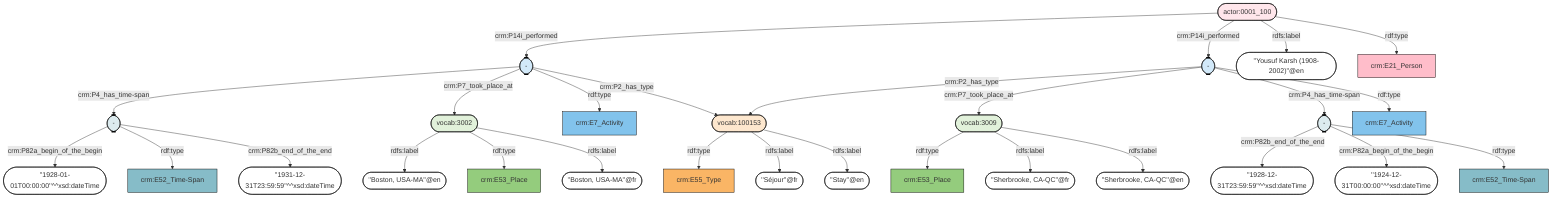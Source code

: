 flowchart TD
classDef Literal fill:#ffffff,stroke:#000000;
classDef Literal_URI fill:,stroke:;
classDef E1_CRM_Entity fill:#ffffff,stroke:#000000;
classDef E1_CRM_Entity_URI fill:#ffffff,stroke:#000000;
classDef E2_Temporal_Entity fill:#82c3ec,stroke:#000000;
classDef E2_Temporal_Entity_URI fill:#d2e9f9,stroke:#000000;
classDef E55_Type fill:#fab565,stroke:#000000;
classDef E55_Type_URI fill:#fde7ce,stroke:#000000;
classDef E52_Time-Span fill:#86bcc8,stroke:#000000;
classDef E52_Time-Span_URI fill:#dcebef,stroke:#000000;
classDef E41_Appellation fill:#fef3ba,stroke:#000000;
classDef E41_Appellation_URI fill:#fffae6,stroke:#000000;
classDef E53_Place fill:#94cc7d,stroke:#000000;
classDef E53_Place_URI fill:#e1f1da,stroke:#000000;
classDef E77_Persistent_Item fill:#ffffff,stroke:#000000;
classDef E77_Persistent_Item_URI fill:#ffffff,stroke:#000000;
classDef E28_Conceptual_Object fill:#fddc34,stroke:#000000;
classDef E28_Conceptual_Object_URI fill:#fef6cd,stroke:#000000;
classDef E18_Physical_Thing fill:#e1ba9c,stroke:#000000;
classDef E18_Physical_Thing_URI fill:#f3e5d8,stroke:#000000;
classDef E39_Actor fill:#ffbdca,stroke:#000000;
classDef E39_Actor_URI fill:#ffe6eb,stroke:#000000;
classDef PC0_Typed_CRM_Property fill:#cc80ff,stroke:#000000;
classDef PC0_Typed_CRM_Property_URI fill:#ebccff,stroke:#000000;
classDef Multi fill:#cccccc,stroke:#000000;
classDef Multi_URI fill:#cccccc,stroke:#000000;
0(["vocab:3009"]) -->|rdfs:label| 1(["''Sherbrooke, CA-QC''@en"]):::Literal
2(["-"]) -->|crm:P4_has_time-span| 3(["-"])
3(["-"]):::E52_Time-Span_URI -->|rdf:type| 4["crm:E52_Time-Span"]:::E52_Time-Span
0(["vocab:3009"]) -->|rdfs:label| 5(["''Sherbrooke, CA-QC''@fr"]):::Literal
6(["-"]):::E2_Temporal_Entity_URI -->|rdf:type| 7["crm:E7_Activity"]:::E2_Temporal_Entity
8(["-"]) -->|crm:P82b_end_of_the_end| 9(["''1931-12-31T23:59:59''^^xsd:dateTime"]):::Literal
6(["-"]) -->|crm:P7_took_place_at| 10(["vocab:3002"])
6(["-"]) -->|crm:P2_has_type| 11(["vocab:100153"])
10(["vocab:3002"]) -->|rdfs:label| 12(["''Boston, USA-MA''@fr"]):::Literal
13(["actor:0001_100"]) -->|rdfs:label| 14(["''Yousuf Karsh (1908-2002)''@en"]):::Literal
2(["-"]) -->|crm:P7_took_place_at| 0(["vocab:3009"])
13(["actor:0001_100"]):::E39_Actor_URI -->|rdf:type| 15["crm:E21_Person"]:::E39_Actor
10(["vocab:3002"]):::E53_Place_URI -->|rdf:type| 16["crm:E53_Place"]:::E53_Place
2(["-"]):::E2_Temporal_Entity_URI -->|rdf:type| 17["crm:E7_Activity"]:::E2_Temporal_Entity
8(["-"]):::E52_Time-Span_URI -->|rdf:type| 18["crm:E52_Time-Span"]:::E52_Time-Span
0(["vocab:3009"]):::E53_Place_URI -->|rdf:type| 19["crm:E53_Place"]:::E53_Place
3(["-"]) -->|crm:P82a_begin_of_the_begin| 20(["''1924-12-31T00:00:00''^^xsd:dateTime"]):::Literal
11(["vocab:100153"]) -->|rdfs:label| 21(["''Stay''@en"]):::Literal
3(["-"]) -->|crm:P82b_end_of_the_end| 22(["''1928-12-31T23:59:59''^^xsd:dateTime"]):::Literal
13(["actor:0001_100"]) -->|crm:P14i_performed| 2(["-"])
8(["-"]) -->|crm:P82a_begin_of_the_begin| 23(["''1928-01-01T00:00:00''^^xsd:dateTime"]):::Literal
2(["-"]) -->|crm:P2_has_type| 11(["vocab:100153"])
11(["vocab:100153"]) -->|rdfs:label| 24(["''Séjour''@fr"]):::Literal
13(["actor:0001_100"]) -->|crm:P14i_performed| 6(["-"])
11(["vocab:100153"]):::E55_Type_URI -->|rdf:type| 25["crm:E55_Type"]:::E55_Type
10(["vocab:3002"]) -->|rdfs:label| 26(["''Boston, USA-MA''@en"]):::Literal
6(["-"]) -->|crm:P4_has_time-span| 8(["-"])